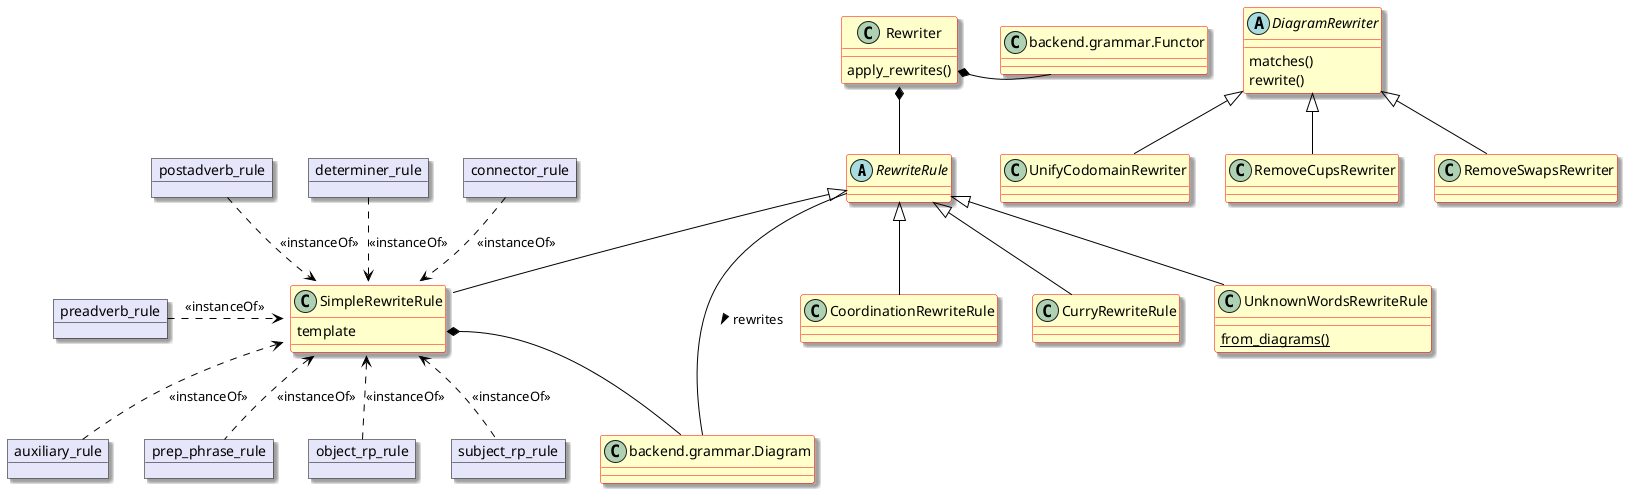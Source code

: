 @startuml

set namespaceseparator none
skinparam dpi 96
skinparam ArrowColor Black
skinparam shadowing true
skinparam class {
  backgroundColor Business
  borderColor Red
}
skinparam object {
  backgroundColor lavender
  borderColor black
}

abstract class RewriteRule {}
class SimpleRewriteRule {
    template
}
class CoordinationRewriteRule {}
class CurryRewriteRule {}
class Rewriter {
    apply_rewrites()
}
class UnknownWordsRewriteRule {
  {static} from_diagrams()
}

abstract class DiagramRewriter {
  matches()
  rewrite()
}
class UnifyCodomainRewriter {}
class RemoveCupsRewriter {}
class RemoveSwapsRewriter {}

object connector_rule
object determiner_rule
object postadverb_rule
object preadverb_rule
object auxiliary_rule
object prep_phrase_rule
object object_rp_rule
object subject_rp_rule

RewriteRule <|-- SimpleRewriteRule
RewriteRule <|-- CoordinationRewriteRule
RewriteRule <|-- CurryRewriteRule
RewriteRule <|-- UnknownWordsRewriteRule

DiagramRewriter <|-- UnifyCodomainRewriter
DiagramRewriter <|-- RemoveCupsRewriter
DiagramRewriter <|-- RemoveSwapsRewriter

Rewriter *-d- RewriteRule
SimpleRewriteRule::template *-- backend.grammar.Diagram
Rewriter::apply_rewrites *-r- backend.grammar.Functor
RewriteRule -- backend.grammar.Diagram : > rewrites

SimpleRewriteRule <.u. connector_rule : <<instanceOf>>
SimpleRewriteRule <.u. determiner_rule : <<instanceOf>>
SimpleRewriteRule <.u. postadverb_rule : <<instanceOf>>
SimpleRewriteRule <.l. preadverb_rule : <<instanceOf>>
SimpleRewriteRule <.. auxiliary_rule : <<instanceOf>>
SimpleRewriteRule <.. prep_phrase_rule : <<instanceOf>>
SimpleRewriteRule <.. object_rp_rule : <<instanceOf>>
SimpleRewriteRule <.. subject_rp_rule : <<instanceOf>>

@enduml
